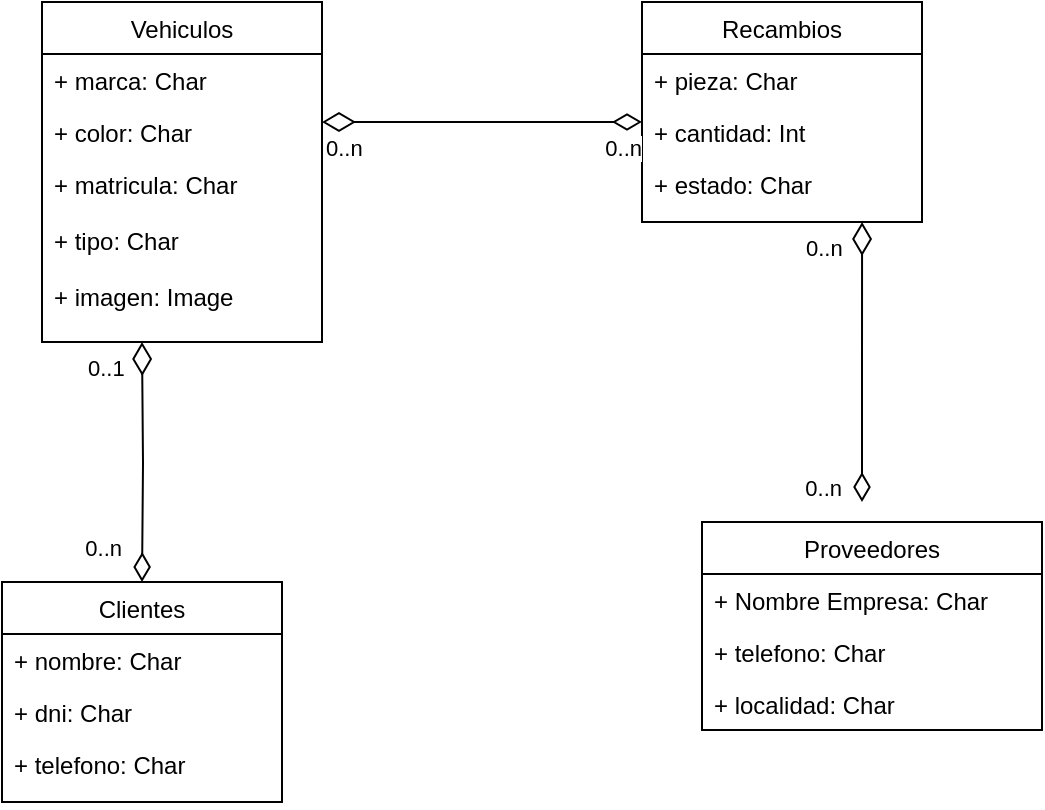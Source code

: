 <mxfile version="20.8.23" type="device"><diagram name="Página-1" id="fRrElWx8YLvotxHIgg3O"><mxGraphModel dx="660" dy="558" grid="1" gridSize="10" guides="1" tooltips="1" connect="1" arrows="1" fold="1" page="1" pageScale="1" pageWidth="827" pageHeight="1169" math="0" shadow="0"><root><mxCell id="0"/><mxCell id="1" parent="0"/><mxCell id="VH_1QsthHoXLv350tXPl-1" value="Vehiculos" style="swimlane;fontStyle=0;childLayout=stackLayout;horizontal=1;startSize=26;fillColor=none;horizontalStack=0;resizeParent=1;resizeParentMax=0;resizeLast=0;collapsible=1;marginBottom=0;" vertex="1" parent="1"><mxGeometry x="210" y="170" width="140" height="170" as="geometry"/></mxCell><mxCell id="VH_1QsthHoXLv350tXPl-2" value="+ marca: Char" style="text;strokeColor=none;fillColor=none;align=left;verticalAlign=top;spacingLeft=4;spacingRight=4;overflow=hidden;rotatable=0;points=[[0,0.5],[1,0.5]];portConstraint=eastwest;" vertex="1" parent="VH_1QsthHoXLv350tXPl-1"><mxGeometry y="26" width="140" height="26" as="geometry"/></mxCell><mxCell id="VH_1QsthHoXLv350tXPl-3" value="+ color: Char" style="text;strokeColor=none;fillColor=none;align=left;verticalAlign=top;spacingLeft=4;spacingRight=4;overflow=hidden;rotatable=0;points=[[0,0.5],[1,0.5]];portConstraint=eastwest;" vertex="1" parent="VH_1QsthHoXLv350tXPl-1"><mxGeometry y="52" width="140" height="26" as="geometry"/></mxCell><mxCell id="VH_1QsthHoXLv350tXPl-4" value="+ matricula: Char&#xA; &#xA;+ tipo: Char&#xA;&#xA;+ imagen: Image&#xA;" style="text;strokeColor=none;fillColor=none;align=left;verticalAlign=top;spacingLeft=4;spacingRight=4;overflow=hidden;rotatable=0;points=[[0,0.5],[1,0.5]];portConstraint=eastwest;" vertex="1" parent="VH_1QsthHoXLv350tXPl-1"><mxGeometry y="78" width="140" height="92" as="geometry"/></mxCell><mxCell id="VH_1QsthHoXLv350tXPl-5" value="Recambios" style="swimlane;fontStyle=0;childLayout=stackLayout;horizontal=1;startSize=26;fillColor=none;horizontalStack=0;resizeParent=1;resizeParentMax=0;resizeLast=0;collapsible=1;marginBottom=0;" vertex="1" parent="1"><mxGeometry x="510" y="170" width="140" height="110" as="geometry"/></mxCell><mxCell id="VH_1QsthHoXLv350tXPl-6" value="+ pieza: Char" style="text;strokeColor=none;fillColor=none;align=left;verticalAlign=top;spacingLeft=4;spacingRight=4;overflow=hidden;rotatable=0;points=[[0,0.5],[1,0.5]];portConstraint=eastwest;" vertex="1" parent="VH_1QsthHoXLv350tXPl-5"><mxGeometry y="26" width="140" height="26" as="geometry"/></mxCell><mxCell id="VH_1QsthHoXLv350tXPl-7" value="+ cantidad: Int" style="text;strokeColor=none;fillColor=none;align=left;verticalAlign=top;spacingLeft=4;spacingRight=4;overflow=hidden;rotatable=0;points=[[0,0.5],[1,0.5]];portConstraint=eastwest;" vertex="1" parent="VH_1QsthHoXLv350tXPl-5"><mxGeometry y="52" width="140" height="26" as="geometry"/></mxCell><mxCell id="VH_1QsthHoXLv350tXPl-8" value="+ estado: Char" style="text;strokeColor=none;fillColor=none;align=left;verticalAlign=top;spacingLeft=4;spacingRight=4;overflow=hidden;rotatable=0;points=[[0,0.5],[1,0.5]];portConstraint=eastwest;" vertex="1" parent="VH_1QsthHoXLv350tXPl-5"><mxGeometry y="78" width="140" height="32" as="geometry"/></mxCell><mxCell id="VH_1QsthHoXLv350tXPl-9" value="Clientes" style="swimlane;fontStyle=0;childLayout=stackLayout;horizontal=1;startSize=26;fillColor=none;horizontalStack=0;resizeParent=1;resizeParentMax=0;resizeLast=0;collapsible=1;marginBottom=0;" vertex="1" parent="1"><mxGeometry x="190" y="460" width="140" height="110" as="geometry"/></mxCell><mxCell id="VH_1QsthHoXLv350tXPl-10" value="+ nombre: Char" style="text;strokeColor=none;fillColor=none;align=left;verticalAlign=top;spacingLeft=4;spacingRight=4;overflow=hidden;rotatable=0;points=[[0,0.5],[1,0.5]];portConstraint=eastwest;" vertex="1" parent="VH_1QsthHoXLv350tXPl-9"><mxGeometry y="26" width="140" height="26" as="geometry"/></mxCell><mxCell id="VH_1QsthHoXLv350tXPl-11" value="+ dni: Char" style="text;strokeColor=none;fillColor=none;align=left;verticalAlign=top;spacingLeft=4;spacingRight=4;overflow=hidden;rotatable=0;points=[[0,0.5],[1,0.5]];portConstraint=eastwest;" vertex="1" parent="VH_1QsthHoXLv350tXPl-9"><mxGeometry y="52" width="140" height="26" as="geometry"/></mxCell><mxCell id="VH_1QsthHoXLv350tXPl-12" value="+ telefono: Char" style="text;strokeColor=none;fillColor=none;align=left;verticalAlign=top;spacingLeft=4;spacingRight=4;overflow=hidden;rotatable=0;points=[[0,0.5],[1,0.5]];portConstraint=eastwest;" vertex="1" parent="VH_1QsthHoXLv350tXPl-9"><mxGeometry y="78" width="140" height="32" as="geometry"/></mxCell><mxCell id="VH_1QsthHoXLv350tXPl-13" value="Proveedores" style="swimlane;fontStyle=0;childLayout=stackLayout;horizontal=1;startSize=26;fillColor=none;horizontalStack=0;resizeParent=1;resizeParentMax=0;resizeLast=0;collapsible=1;marginBottom=0;" vertex="1" parent="1"><mxGeometry x="540" y="430" width="170" height="104" as="geometry"/></mxCell><mxCell id="VH_1QsthHoXLv350tXPl-14" value="+ Nombre Empresa: Char" style="text;strokeColor=none;fillColor=none;align=left;verticalAlign=top;spacingLeft=4;spacingRight=4;overflow=hidden;rotatable=0;points=[[0,0.5],[1,0.5]];portConstraint=eastwest;" vertex="1" parent="VH_1QsthHoXLv350tXPl-13"><mxGeometry y="26" width="170" height="26" as="geometry"/></mxCell><mxCell id="VH_1QsthHoXLv350tXPl-15" value="+ telefono: Char" style="text;strokeColor=none;fillColor=none;align=left;verticalAlign=top;spacingLeft=4;spacingRight=4;overflow=hidden;rotatable=0;points=[[0,0.5],[1,0.5]];portConstraint=eastwest;" vertex="1" parent="VH_1QsthHoXLv350tXPl-13"><mxGeometry y="52" width="170" height="26" as="geometry"/></mxCell><mxCell id="VH_1QsthHoXLv350tXPl-16" value="+ localidad: Char" style="text;strokeColor=none;fillColor=none;align=left;verticalAlign=top;spacingLeft=4;spacingRight=4;overflow=hidden;rotatable=0;points=[[0,0.5],[1,0.5]];portConstraint=eastwest;" vertex="1" parent="VH_1QsthHoXLv350tXPl-13"><mxGeometry y="78" width="170" height="26" as="geometry"/></mxCell><mxCell id="VH_1QsthHoXLv350tXPl-17" value="" style="endArrow=diamondThin;html=1;endSize=12;startArrow=diamondThin;startSize=14;startFill=0;edgeStyle=orthogonalEdgeStyle;rounded=0;endFill=0;" edge="1" parent="1"><mxGeometry relative="1" as="geometry"><mxPoint x="350" y="230" as="sourcePoint"/><mxPoint x="510" y="230" as="targetPoint"/></mxGeometry></mxCell><mxCell id="VH_1QsthHoXLv350tXPl-18" value="0..n" style="edgeLabel;resizable=0;html=1;align=left;verticalAlign=top;" connectable="0" vertex="1" parent="VH_1QsthHoXLv350tXPl-17"><mxGeometry x="-1" relative="1" as="geometry"/></mxCell><mxCell id="VH_1QsthHoXLv350tXPl-19" value="0..n" style="edgeLabel;resizable=0;html=1;align=right;verticalAlign=top;" connectable="0" vertex="1" parent="VH_1QsthHoXLv350tXPl-17"><mxGeometry x="1" relative="1" as="geometry"/></mxCell><mxCell id="VH_1QsthHoXLv350tXPl-20" value="" style="endArrow=diamondThin;html=1;endSize=12;startArrow=diamondThin;startSize=14;startFill=0;edgeStyle=orthogonalEdgeStyle;rounded=0;endFill=0;entryX=0.5;entryY=0;entryDx=0;entryDy=0;" edge="1" parent="1" target="VH_1QsthHoXLv350tXPl-9"><mxGeometry relative="1" as="geometry"><mxPoint x="260" y="340" as="sourcePoint"/><mxPoint x="260" y="440" as="targetPoint"/></mxGeometry></mxCell><mxCell id="VH_1QsthHoXLv350tXPl-21" value="0..1" style="edgeLabel;resizable=0;html=1;align=left;verticalAlign=top;" connectable="0" vertex="1" parent="VH_1QsthHoXLv350tXPl-20"><mxGeometry x="-1" relative="1" as="geometry"><mxPoint x="-29" as="offset"/></mxGeometry></mxCell><mxCell id="VH_1QsthHoXLv350tXPl-22" value="0..n" style="edgeLabel;resizable=0;html=1;align=right;verticalAlign=top;" connectable="0" vertex="1" parent="VH_1QsthHoXLv350tXPl-20"><mxGeometry x="1" relative="1" as="geometry"><mxPoint x="-10" y="-30" as="offset"/></mxGeometry></mxCell><mxCell id="VH_1QsthHoXLv350tXPl-26" value="" style="endArrow=diamondThin;html=1;endSize=12;startArrow=diamondThin;startSize=14;startFill=0;edgeStyle=orthogonalEdgeStyle;rounded=0;endFill=0;exitX=0.786;exitY=1;exitDx=0;exitDy=0;exitPerimeter=0;" edge="1" parent="1" source="VH_1QsthHoXLv350tXPl-8"><mxGeometry relative="1" as="geometry"><mxPoint x="500" y="360" as="sourcePoint"/><mxPoint x="620" y="420" as="targetPoint"/></mxGeometry></mxCell><mxCell id="VH_1QsthHoXLv350tXPl-27" value="0..n" style="edgeLabel;resizable=0;html=1;align=left;verticalAlign=top;" connectable="0" vertex="1" parent="VH_1QsthHoXLv350tXPl-26"><mxGeometry x="-1" relative="1" as="geometry"><mxPoint x="-30" as="offset"/></mxGeometry></mxCell><mxCell id="VH_1QsthHoXLv350tXPl-28" value="0..n" style="edgeLabel;resizable=0;html=1;align=right;verticalAlign=top;" connectable="0" vertex="1" parent="VH_1QsthHoXLv350tXPl-26"><mxGeometry x="1" relative="1" as="geometry"><mxPoint x="-10" y="-20" as="offset"/></mxGeometry></mxCell></root></mxGraphModel></diagram></mxfile>